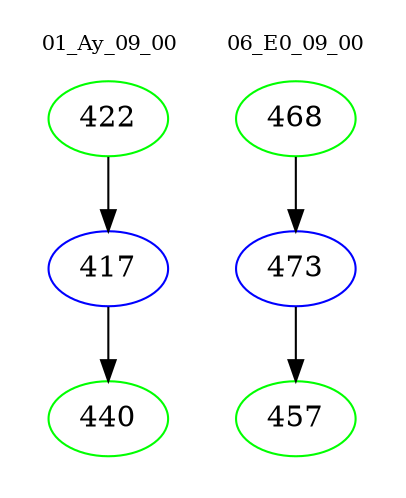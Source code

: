 digraph{
subgraph cluster_0 {
color = white
label = "01_Ay_09_00";
fontsize=10;
T0_422 [label="422", color="green"]
T0_422 -> T0_417 [color="black"]
T0_417 [label="417", color="blue"]
T0_417 -> T0_440 [color="black"]
T0_440 [label="440", color="green"]
}
subgraph cluster_1 {
color = white
label = "06_E0_09_00";
fontsize=10;
T1_468 [label="468", color="green"]
T1_468 -> T1_473 [color="black"]
T1_473 [label="473", color="blue"]
T1_473 -> T1_457 [color="black"]
T1_457 [label="457", color="green"]
}
}
